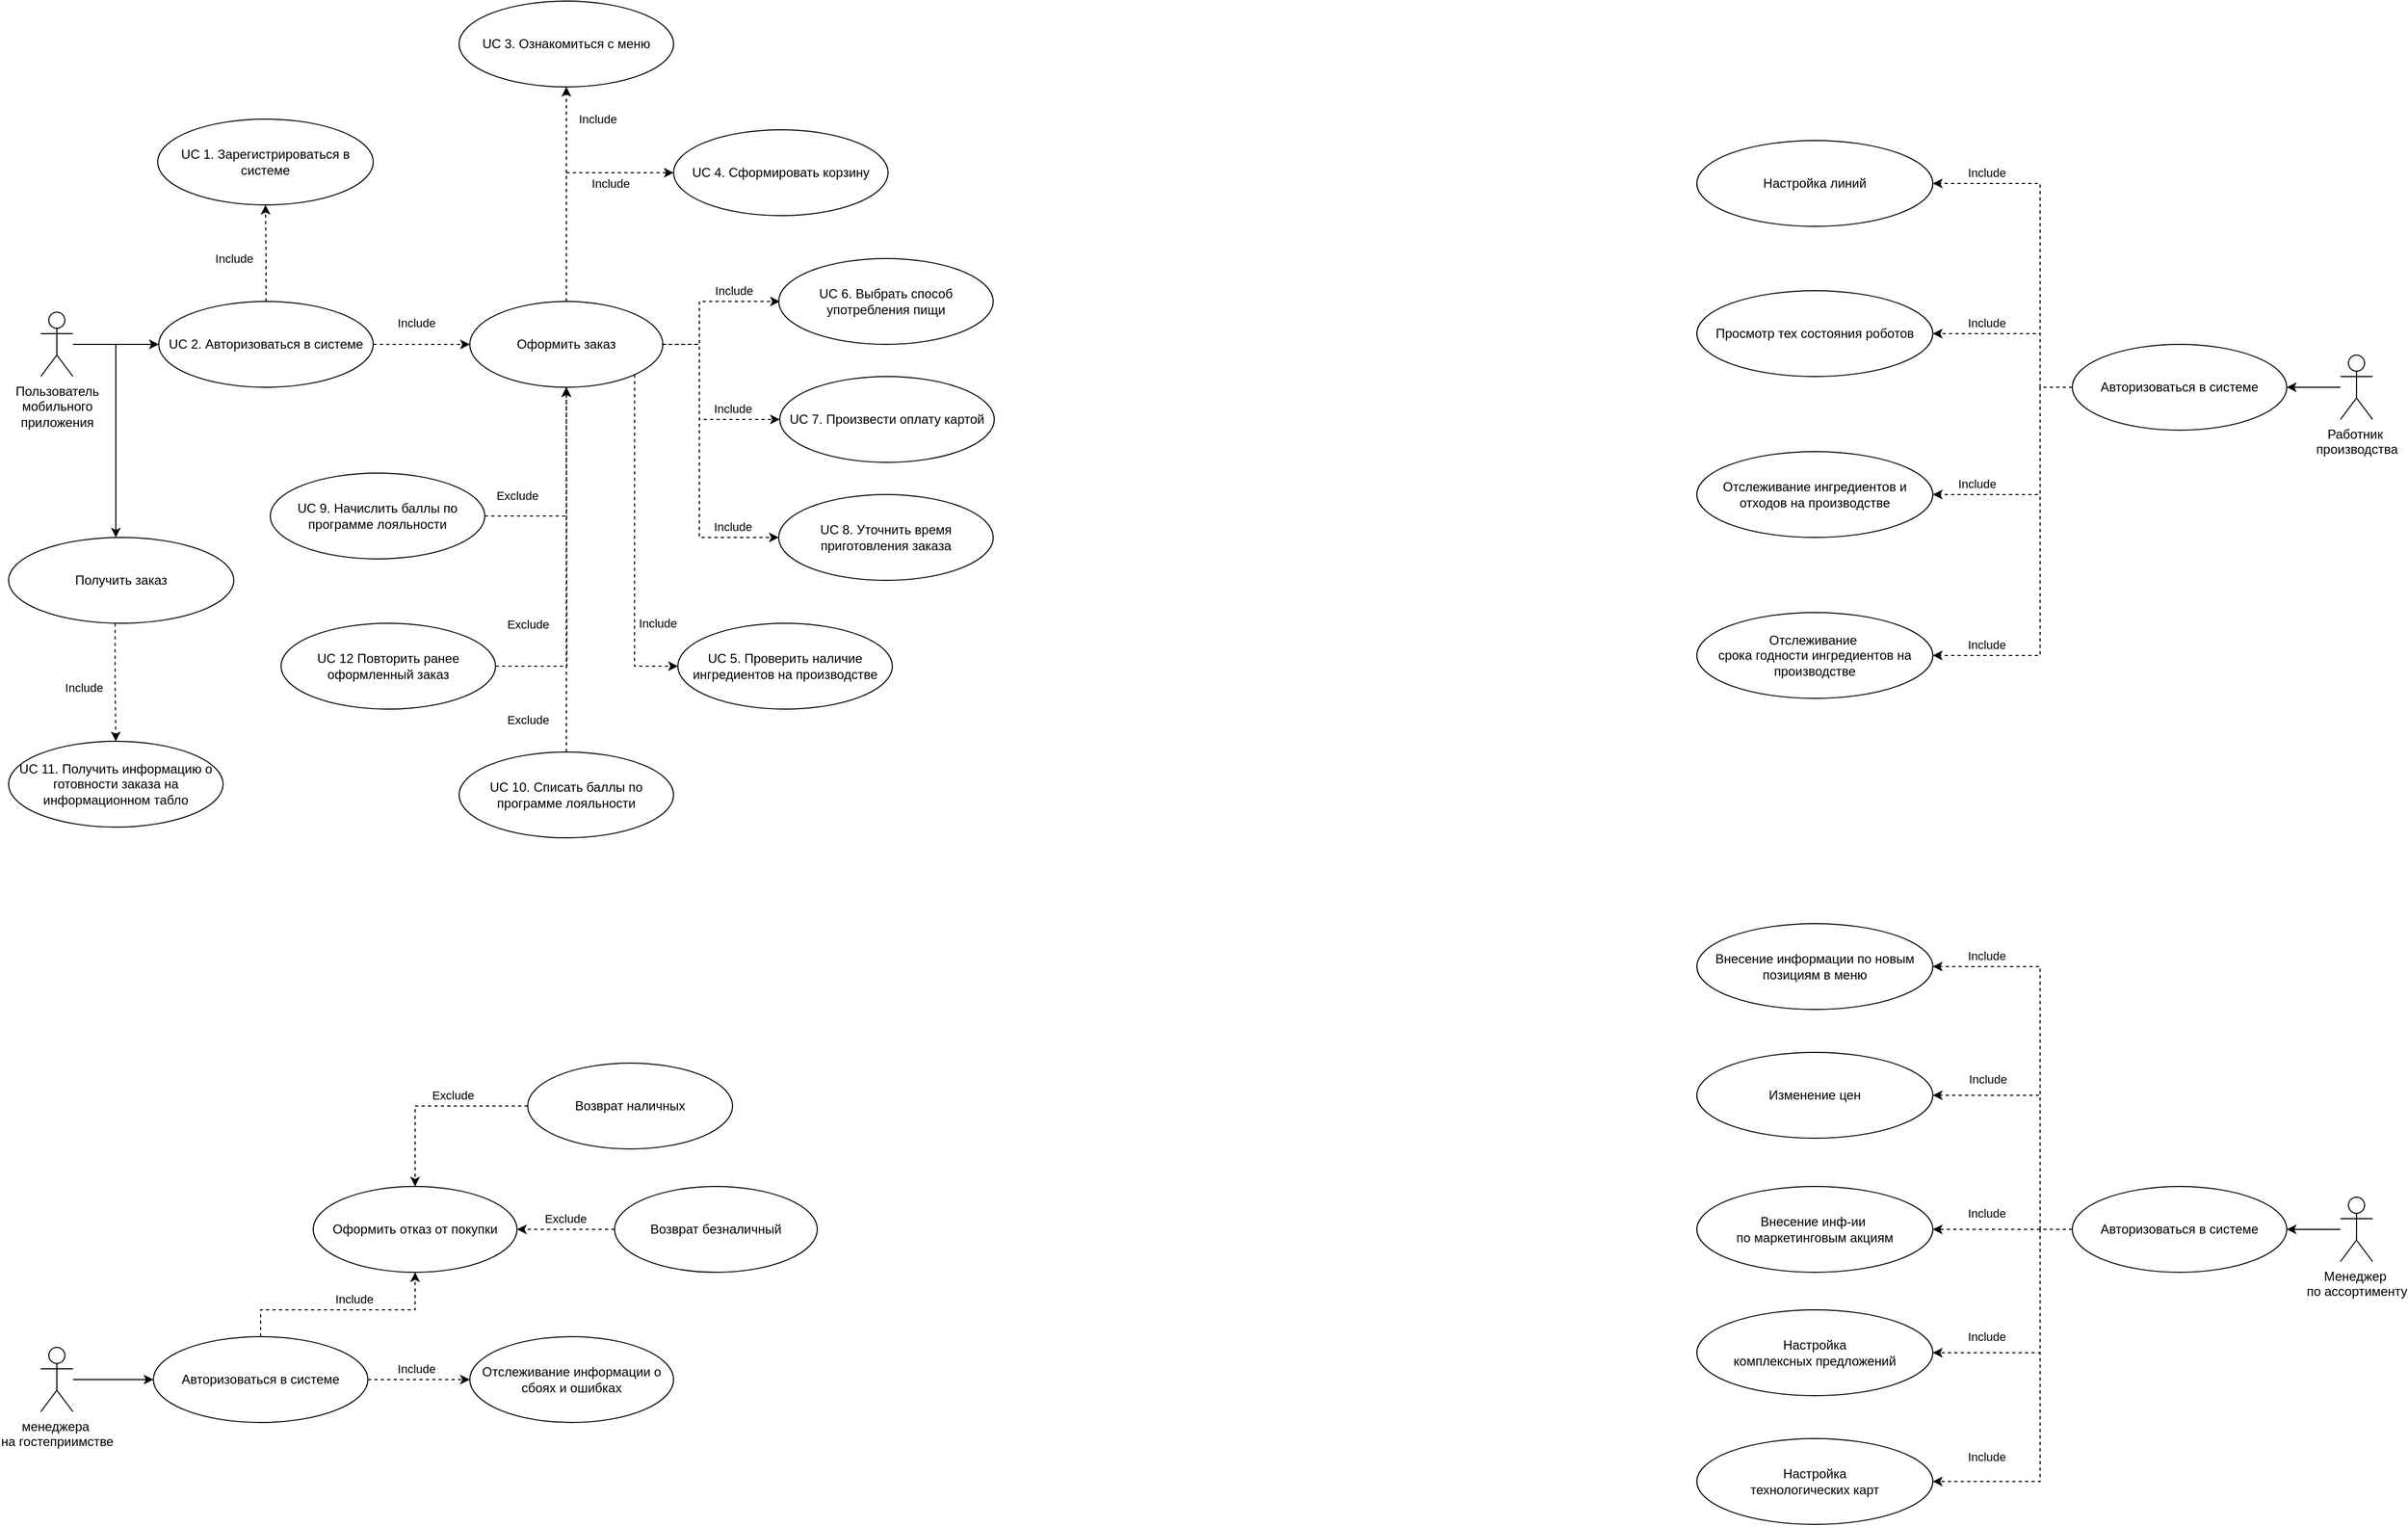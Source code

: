 <mxfile version="24.7.8">
  <diagram name="Use Case Диаграмма" id="fJJq1XX_mRZzDXfVeCcK">
    <mxGraphModel dx="892" dy="957" grid="1" gridSize="10" guides="1" tooltips="1" connect="1" arrows="1" fold="1" page="1" pageScale="1" pageWidth="2336" pageHeight="1654" math="0" shadow="0">
      <root>
        <mxCell id="0" />
        <mxCell id="1" parent="0" />
        <mxCell id="2KnxjuEomBfJzouwD6Fb-40" style="edgeStyle=orthogonalEdgeStyle;rounded=0;orthogonalLoop=1;jettySize=auto;html=1;" parent="1" source="2KnxjuEomBfJzouwD6Fb-1" target="WVVziGgROj0bDpGngW4Q-1" edge="1">
          <mxGeometry relative="1" as="geometry">
            <Array as="points">
              <mxPoint x="166" y="360" />
            </Array>
            <mxPoint x="176" y="670" as="targetPoint" />
          </mxGeometry>
        </mxCell>
        <mxCell id="2KnxjuEomBfJzouwD6Fb-1" value="Пользователь&lt;div&gt;мобильного&lt;/div&gt;&lt;div&gt;приложения&lt;/div&gt;" style="shape=umlActor;verticalLabelPosition=bottom;verticalAlign=top;html=1;outlineConnect=0;" parent="1" vertex="1">
          <mxGeometry x="96" y="330" width="30" height="60" as="geometry" />
        </mxCell>
        <mxCell id="2KnxjuEomBfJzouwD6Fb-2" value="UC 3. Ознакомиться с меню" style="ellipse;whiteSpace=wrap;html=1;" parent="1" vertex="1">
          <mxGeometry x="486" y="40" width="200" height="80" as="geometry" />
        </mxCell>
        <mxCell id="WVVziGgROj0bDpGngW4Q-11" style="edgeStyle=orthogonalEdgeStyle;rounded=0;orthogonalLoop=1;jettySize=auto;html=1;entryX=0;entryY=0.5;entryDx=0;entryDy=0;" parent="1" source="2KnxjuEomBfJzouwD6Fb-4" target="fuGRsd_ZNtnHL-tRLTo3-11" edge="1">
          <mxGeometry relative="1" as="geometry" />
        </mxCell>
        <mxCell id="2KnxjuEomBfJzouwD6Fb-4" value="менеджера&amp;nbsp;&lt;div&gt;на гостеприимстве&lt;/div&gt;" style="shape=umlActor;verticalLabelPosition=bottom;verticalAlign=top;html=1;outlineConnect=0;" parent="1" vertex="1">
          <mxGeometry x="96" y="1295" width="30" height="60" as="geometry" />
        </mxCell>
        <mxCell id="2KnxjuEomBfJzouwD6Fb-5" value="Работник&amp;nbsp;&lt;div&gt;производства&lt;/div&gt;" style="shape=umlActor;verticalLabelPosition=bottom;verticalAlign=top;html=1;outlineConnect=0;" parent="1" vertex="1">
          <mxGeometry x="2240" y="370" width="30" height="60" as="geometry" />
        </mxCell>
        <mxCell id="2KnxjuEomBfJzouwD6Fb-22" style="edgeStyle=orthogonalEdgeStyle;rounded=0;orthogonalLoop=1;jettySize=auto;html=1;entryX=0.5;entryY=1;entryDx=0;entryDy=0;dashed=1;exitX=0.5;exitY=0;exitDx=0;exitDy=0;" parent="1" source="2KnxjuEomBfJzouwD6Fb-7" target="2KnxjuEomBfJzouwD6Fb-2" edge="1">
          <mxGeometry relative="1" as="geometry" />
        </mxCell>
        <mxCell id="JKTobScpTLqDX-uIJul1-3" value="Include" style="edgeLabel;html=1;align=center;verticalAlign=middle;resizable=0;points=[];" parent="2KnxjuEomBfJzouwD6Fb-22" vertex="1" connectable="0">
          <mxGeometry x="0.391" y="1" relative="1" as="geometry">
            <mxPoint x="30" y="-31" as="offset" />
          </mxGeometry>
        </mxCell>
        <mxCell id="2KnxjuEomBfJzouwD6Fb-36" style="edgeStyle=orthogonalEdgeStyle;rounded=0;orthogonalLoop=1;jettySize=auto;html=1;dashed=1;entryX=0;entryY=0.5;entryDx=0;entryDy=0;" parent="1" source="2KnxjuEomBfJzouwD6Fb-7" target="2KnxjuEomBfJzouwD6Fb-17" edge="1">
          <mxGeometry relative="1" as="geometry">
            <Array as="points">
              <mxPoint x="586" y="200" />
            </Array>
          </mxGeometry>
        </mxCell>
        <mxCell id="JKTobScpTLqDX-uIJul1-2" value="Include" style="edgeLabel;html=1;align=center;verticalAlign=middle;resizable=0;points=[];" parent="2KnxjuEomBfJzouwD6Fb-36" vertex="1" connectable="0">
          <mxGeometry x="0.297" y="3" relative="1" as="geometry">
            <mxPoint x="18" y="13" as="offset" />
          </mxGeometry>
        </mxCell>
        <mxCell id="WVVziGgROj0bDpGngW4Q-5" style="edgeStyle=orthogonalEdgeStyle;rounded=0;orthogonalLoop=1;jettySize=auto;html=1;dashed=1;entryX=0;entryY=0.5;entryDx=0;entryDy=0;exitX=1;exitY=0.5;exitDx=0;exitDy=0;" parent="1" source="2KnxjuEomBfJzouwD6Fb-7" target="2KnxjuEomBfJzouwD6Fb-15" edge="1">
          <mxGeometry relative="1" as="geometry">
            <Array as="points">
              <mxPoint x="710" y="360" />
              <mxPoint x="710" y="430" />
            </Array>
            <mxPoint x="686" y="360" as="sourcePoint" />
            <mxPoint x="797" y="320" as="targetPoint" />
          </mxGeometry>
        </mxCell>
        <mxCell id="JKTobScpTLqDX-uIJul1-1" value="Include" style="edgeLabel;html=1;align=center;verticalAlign=middle;resizable=0;points=[];" parent="WVVziGgROj0bDpGngW4Q-5" vertex="1" connectable="0">
          <mxGeometry x="0.23" y="2" relative="1" as="geometry">
            <mxPoint x="25" y="-8" as="offset" />
          </mxGeometry>
        </mxCell>
        <mxCell id="2KnxjuEomBfJzouwD6Fb-7" value="&lt;div&gt;Оформить заказ&lt;/div&gt;" style="ellipse;whiteSpace=wrap;html=1;" parent="1" vertex="1">
          <mxGeometry x="496" y="320" width="180" height="80" as="geometry" />
        </mxCell>
        <mxCell id="2KnxjuEomBfJzouwD6Fb-15" value="UC 7. Произвести оплату картой" style="ellipse;whiteSpace=wrap;html=1;" parent="1" vertex="1">
          <mxGeometry x="785" y="390" width="200" height="80" as="geometry" />
        </mxCell>
        <mxCell id="2KnxjuEomBfJzouwD6Fb-17" value="UC 4. Сформировать корзину" style="ellipse;whiteSpace=wrap;html=1;" parent="1" vertex="1">
          <mxGeometry x="686" y="160" width="200" height="80" as="geometry" />
        </mxCell>
        <mxCell id="2KnxjuEomBfJzouwD6Fb-37" value="UC 1. Зарегистрироваться в системе" style="ellipse;whiteSpace=wrap;html=1;" parent="1" vertex="1">
          <mxGeometry x="205" y="150" width="201" height="80" as="geometry" />
        </mxCell>
        <mxCell id="WVVziGgROj0bDpGngW4Q-1" value="Получить заказ" style="ellipse;whiteSpace=wrap;html=1;" parent="1" vertex="1">
          <mxGeometry x="66" y="540" width="210" height="80" as="geometry" />
        </mxCell>
        <mxCell id="WVVziGgROj0bDpGngW4Q-10" value="Оформить отказ от покупки" style="ellipse;whiteSpace=wrap;html=1;" parent="1" vertex="1">
          <mxGeometry x="350" y="1145" width="190" height="80" as="geometry" />
        </mxCell>
        <mxCell id="WVVziGgROj0bDpGngW4Q-41" style="edgeStyle=orthogonalEdgeStyle;rounded=0;orthogonalLoop=1;jettySize=auto;html=1;dashed=1;" parent="1" source="WVVziGgROj0bDpGngW4Q-12" target="WVVziGgROj0bDpGngW4Q-10" edge="1">
          <mxGeometry relative="1" as="geometry" />
        </mxCell>
        <mxCell id="JKTobScpTLqDX-uIJul1-8" value="Exclude" style="edgeLabel;html=1;align=center;verticalAlign=middle;resizable=0;points=[];" parent="WVVziGgROj0bDpGngW4Q-41" vertex="1" connectable="0">
          <mxGeometry x="-0.219" y="-2" relative="1" as="geometry">
            <mxPoint y="-8" as="offset" />
          </mxGeometry>
        </mxCell>
        <mxCell id="WVVziGgROj0bDpGngW4Q-12" value="Возврат наличных" style="ellipse;whiteSpace=wrap;html=1;" parent="1" vertex="1">
          <mxGeometry x="550" y="1030" width="191" height="80" as="geometry" />
        </mxCell>
        <mxCell id="WVVziGgROj0bDpGngW4Q-42" style="edgeStyle=orthogonalEdgeStyle;rounded=0;orthogonalLoop=1;jettySize=auto;html=1;dashed=1;" parent="1" source="WVVziGgROj0bDpGngW4Q-13" target="WVVziGgROj0bDpGngW4Q-10" edge="1">
          <mxGeometry relative="1" as="geometry" />
        </mxCell>
        <mxCell id="JKTobScpTLqDX-uIJul1-9" value="Exclude" style="edgeLabel;html=1;align=center;verticalAlign=middle;resizable=0;points=[];" parent="WVVziGgROj0bDpGngW4Q-42" vertex="1" connectable="0">
          <mxGeometry x="0.161" y="-2" relative="1" as="geometry">
            <mxPoint x="7" y="-8" as="offset" />
          </mxGeometry>
        </mxCell>
        <mxCell id="WVVziGgROj0bDpGngW4Q-13" value="Возврат безналичный" style="ellipse;whiteSpace=wrap;html=1;" parent="1" vertex="1">
          <mxGeometry x="631" y="1145" width="189" height="80" as="geometry" />
        </mxCell>
        <mxCell id="WVVziGgROj0bDpGngW4Q-16" value="Отслеживание информации о сбоях и ошибках" style="ellipse;whiteSpace=wrap;html=1;" parent="1" vertex="1">
          <mxGeometry x="496" y="1285" width="190" height="80" as="geometry" />
        </mxCell>
        <mxCell id="WVVziGgROj0bDpGngW4Q-18" value="Просмотр тех состояния роботов" style="ellipse;whiteSpace=wrap;html=1;" parent="1" vertex="1">
          <mxGeometry x="1640" y="310" width="220" height="80" as="geometry" />
        </mxCell>
        <mxCell id="fuGRsd_ZNtnHL-tRLTo3-41" style="edgeStyle=orthogonalEdgeStyle;rounded=0;orthogonalLoop=1;jettySize=auto;html=1;" edge="1" parent="1" source="WVVziGgROj0bDpGngW4Q-24" target="fuGRsd_ZNtnHL-tRLTo3-40">
          <mxGeometry relative="1" as="geometry" />
        </mxCell>
        <mxCell id="WVVziGgROj0bDpGngW4Q-24" value="Менеджер&amp;nbsp;&lt;div&gt;&lt;span style=&quot;background-color: initial;&quot;&gt;по ассортименту&lt;/span&gt;&lt;br&gt;&lt;/div&gt;" style="shape=umlActor;verticalLabelPosition=bottom;verticalAlign=top;html=1;outlineConnect=0;" parent="1" vertex="1">
          <mxGeometry x="2240" y="1155" width="30" height="60" as="geometry" />
        </mxCell>
        <mxCell id="WVVziGgROj0bDpGngW4Q-25" value="Изменение цен" style="ellipse;whiteSpace=wrap;html=1;" parent="1" vertex="1">
          <mxGeometry x="1640" y="1020" width="220" height="80" as="geometry" />
        </mxCell>
        <mxCell id="WVVziGgROj0bDpGngW4Q-26" value="Внесение инф-ии&amp;nbsp;&lt;div&gt;по маркетинговым акциям&lt;/div&gt;" style="ellipse;whiteSpace=wrap;html=1;" parent="1" vertex="1">
          <mxGeometry x="1640" y="1145" width="220" height="80" as="geometry" />
        </mxCell>
        <mxCell id="WVVziGgROj0bDpGngW4Q-27" value="&lt;div&gt;Настройка&lt;/div&gt;&lt;div&gt;комплексных предложений&lt;/div&gt;" style="ellipse;whiteSpace=wrap;html=1;" parent="1" vertex="1">
          <mxGeometry x="1640" y="1260" width="220" height="80" as="geometry" />
        </mxCell>
        <mxCell id="WVVziGgROj0bDpGngW4Q-28" value="Настройка&lt;div&gt;технологических карт&lt;/div&gt;" style="ellipse;whiteSpace=wrap;html=1;" parent="1" vertex="1">
          <mxGeometry x="1640" y="1380" width="220" height="80" as="geometry" />
        </mxCell>
        <mxCell id="RK_-q4mZu8b8Ad0vriyA-3" value="Внесение информации по новым позициям в меню" style="ellipse;whiteSpace=wrap;html=1;" parent="1" vertex="1">
          <mxGeometry x="1640" y="900" width="220" height="80" as="geometry" />
        </mxCell>
        <mxCell id="3RgpwWAc2uI96QLU7Ao8-4" value="Настройка линий" style="ellipse;whiteSpace=wrap;html=1;" parent="1" vertex="1">
          <mxGeometry x="1640" y="170" width="220" height="80" as="geometry" />
        </mxCell>
        <mxCell id="3RgpwWAc2uI96QLU7Ao8-6" value="Отслеживание ингредиентов и отходов на производстве" style="ellipse;whiteSpace=wrap;html=1;" parent="1" vertex="1">
          <mxGeometry x="1640" y="460" width="220" height="80" as="geometry" />
        </mxCell>
        <mxCell id="3RgpwWAc2uI96QLU7Ao8-7" value="Отслеживание&amp;nbsp;&lt;div&gt;срока годности ингредиентов на производстве&lt;/div&gt;" style="ellipse;whiteSpace=wrap;html=1;" parent="1" vertex="1">
          <mxGeometry x="1640" y="610" width="220" height="80" as="geometry" />
        </mxCell>
        <mxCell id="UeGWLzC9heVgN8gd-0fB-1" value="UC 10. Списать баллы по программе лояльности" style="ellipse;whiteSpace=wrap;html=1;" parent="1" vertex="1">
          <mxGeometry x="486" y="740" width="200" height="80" as="geometry" />
        </mxCell>
        <mxCell id="UeGWLzC9heVgN8gd-0fB-2" style="edgeStyle=orthogonalEdgeStyle;rounded=0;orthogonalLoop=1;jettySize=auto;html=1;dashed=1;exitX=0.5;exitY=0;exitDx=0;exitDy=0;entryX=0.5;entryY=1;entryDx=0;entryDy=0;" parent="1" source="UeGWLzC9heVgN8gd-0fB-1" target="2KnxjuEomBfJzouwD6Fb-7" edge="1">
          <mxGeometry relative="1" as="geometry">
            <Array as="points" />
            <mxPoint x="773" y="690" as="sourcePoint" />
            <mxPoint x="666" y="520" as="targetPoint" />
          </mxGeometry>
        </mxCell>
        <mxCell id="UeGWLzC9heVgN8gd-0fB-3" value="Exclude" style="edgeLabel;html=1;align=center;verticalAlign=middle;resizable=0;points=[];" parent="UeGWLzC9heVgN8gd-0fB-2" vertex="1" connectable="0">
          <mxGeometry x="0.471" y="-1" relative="1" as="geometry">
            <mxPoint x="-37" y="131" as="offset" />
          </mxGeometry>
        </mxCell>
        <mxCell id="UeGWLzC9heVgN8gd-0fB-4" value="UC 11. Получить информацию о готовности заказа на информационном табло" style="ellipse;whiteSpace=wrap;html=1;" parent="1" vertex="1">
          <mxGeometry x="66" y="730" width="200" height="80" as="geometry" />
        </mxCell>
        <mxCell id="UeGWLzC9heVgN8gd-0fB-5" style="edgeStyle=orthogonalEdgeStyle;rounded=0;orthogonalLoop=1;jettySize=auto;html=1;dashed=1;exitX=0.473;exitY=1.002;exitDx=0;exitDy=0;exitPerimeter=0;" parent="1" source="WVVziGgROj0bDpGngW4Q-1" target="UeGWLzC9heVgN8gd-0fB-4" edge="1">
          <mxGeometry relative="1" as="geometry">
            <Array as="points" />
            <mxPoint x="170" y="630" as="sourcePoint" />
            <mxPoint x="236" y="690" as="targetPoint" />
          </mxGeometry>
        </mxCell>
        <mxCell id="UeGWLzC9heVgN8gd-0fB-6" value="Include" style="edgeLabel;html=1;align=center;verticalAlign=middle;resizable=0;points=[];" parent="UeGWLzC9heVgN8gd-0fB-5" vertex="1" connectable="0">
          <mxGeometry x="0.23" y="2" relative="1" as="geometry">
            <mxPoint x="-32" y="-8" as="offset" />
          </mxGeometry>
        </mxCell>
        <mxCell id="UeGWLzC9heVgN8gd-0fB-10" value="UC 6. Выбрать способ употребления пищи" style="ellipse;whiteSpace=wrap;html=1;" parent="1" vertex="1">
          <mxGeometry x="784" y="280" width="200" height="80" as="geometry" />
        </mxCell>
        <mxCell id="-T9xcUHiztWpg0cBJrow-1" value="UC 12 Повторить ранее оформленный заказ" style="ellipse;whiteSpace=wrap;html=1;" parent="1" vertex="1">
          <mxGeometry x="320" y="620" width="200" height="80" as="geometry" />
        </mxCell>
        <mxCell id="-T9xcUHiztWpg0cBJrow-2" style="edgeStyle=orthogonalEdgeStyle;rounded=0;orthogonalLoop=1;jettySize=auto;html=1;dashed=1;" parent="1" source="-T9xcUHiztWpg0cBJrow-1" edge="1">
          <mxGeometry relative="1" as="geometry">
            <Array as="points" />
            <mxPoint x="775" y="772" as="sourcePoint" />
            <mxPoint x="586" y="400" as="targetPoint" />
          </mxGeometry>
        </mxCell>
        <mxCell id="-T9xcUHiztWpg0cBJrow-3" value="Exclude" style="edgeLabel;html=1;align=center;verticalAlign=middle;resizable=0;points=[];" parent="-T9xcUHiztWpg0cBJrow-2" vertex="1" connectable="0">
          <mxGeometry x="0.471" y="-1" relative="1" as="geometry">
            <mxPoint x="-37" y="223" as="offset" />
          </mxGeometry>
        </mxCell>
        <mxCell id="S9_bSr18i5k56wxXJ2rg-1" value="UC 9.&amp;nbsp;Начислить баллы по программе лояльности" style="ellipse;whiteSpace=wrap;html=1;" parent="1" vertex="1">
          <mxGeometry x="310" y="480" width="200" height="80" as="geometry" />
        </mxCell>
        <mxCell id="S9_bSr18i5k56wxXJ2rg-2" style="edgeStyle=orthogonalEdgeStyle;rounded=0;orthogonalLoop=1;jettySize=auto;html=1;dashed=1;exitX=1;exitY=0.5;exitDx=0;exitDy=0;" parent="1" source="S9_bSr18i5k56wxXJ2rg-1" edge="1">
          <mxGeometry relative="1" as="geometry">
            <Array as="points">
              <mxPoint x="586" y="520" />
            </Array>
            <mxPoint x="520" y="650" as="sourcePoint" />
            <mxPoint x="586" y="400" as="targetPoint" />
          </mxGeometry>
        </mxCell>
        <mxCell id="S9_bSr18i5k56wxXJ2rg-3" value="Exclude" style="edgeLabel;html=1;align=center;verticalAlign=middle;resizable=0;points=[];" parent="S9_bSr18i5k56wxXJ2rg-2" vertex="1" connectable="0">
          <mxGeometry x="0.471" y="-1" relative="1" as="geometry">
            <mxPoint x="-47" y="49" as="offset" />
          </mxGeometry>
        </mxCell>
        <mxCell id="fuGRsd_ZNtnHL-tRLTo3-4" style="edgeStyle=orthogonalEdgeStyle;rounded=0;orthogonalLoop=1;jettySize=auto;html=1;dashed=1;entryX=0;entryY=0.5;entryDx=0;entryDy=0;exitX=1;exitY=0.5;exitDx=0;exitDy=0;" edge="1" parent="1">
          <mxGeometry relative="1" as="geometry">
            <Array as="points">
              <mxPoint x="710" y="360" />
              <mxPoint x="710" y="320" />
            </Array>
            <mxPoint x="675" y="360" as="sourcePoint" />
            <mxPoint x="785.0" y="320" as="targetPoint" />
          </mxGeometry>
        </mxCell>
        <mxCell id="fuGRsd_ZNtnHL-tRLTo3-5" value="Include" style="edgeLabel;html=1;align=center;verticalAlign=middle;resizable=0;points=[];" vertex="1" connectable="0" parent="fuGRsd_ZNtnHL-tRLTo3-4">
          <mxGeometry x="0.23" y="2" relative="1" as="geometry">
            <mxPoint x="14" y="-8" as="offset" />
          </mxGeometry>
        </mxCell>
        <mxCell id="fuGRsd_ZNtnHL-tRLTo3-8" style="edgeStyle=orthogonalEdgeStyle;rounded=0;orthogonalLoop=1;jettySize=auto;html=1;dashed=1;exitX=0.5;exitY=0;exitDx=0;exitDy=0;entryX=0.5;entryY=1;entryDx=0;entryDy=0;" edge="1" parent="1" source="3RgpwWAc2uI96QLU7Ao8-1" target="2KnxjuEomBfJzouwD6Fb-37">
          <mxGeometry relative="1" as="geometry">
            <mxPoint x="496" y="320" as="sourcePoint" />
            <mxPoint x="476" y="-10" as="targetPoint" />
            <Array as="points" />
          </mxGeometry>
        </mxCell>
        <mxCell id="fuGRsd_ZNtnHL-tRLTo3-9" value="Include" style="edgeLabel;html=1;align=center;verticalAlign=middle;resizable=0;points=[];" vertex="1" connectable="0" parent="fuGRsd_ZNtnHL-tRLTo3-8">
          <mxGeometry x="0.391" y="1" relative="1" as="geometry">
            <mxPoint x="-29" y="22" as="offset" />
          </mxGeometry>
        </mxCell>
        <mxCell id="fuGRsd_ZNtnHL-tRLTo3-11" value="Авторизоваться в системе" style="ellipse;whiteSpace=wrap;html=1;" vertex="1" parent="1">
          <mxGeometry x="201" y="1285" width="200" height="80" as="geometry" />
        </mxCell>
        <mxCell id="fuGRsd_ZNtnHL-tRLTo3-18" value="" style="edgeStyle=orthogonalEdgeStyle;rounded=0;orthogonalLoop=1;jettySize=auto;html=1;entryX=0;entryY=0.5;entryDx=0;entryDy=0;" edge="1" parent="1" source="2KnxjuEomBfJzouwD6Fb-1" target="3RgpwWAc2uI96QLU7Ao8-1">
          <mxGeometry relative="1" as="geometry">
            <mxPoint x="126" y="360" as="sourcePoint" />
            <mxPoint x="446" y="360" as="targetPoint" />
          </mxGeometry>
        </mxCell>
        <mxCell id="3RgpwWAc2uI96QLU7Ao8-1" value="UC 2.&amp;nbsp;Авторизоваться в системе" style="ellipse;whiteSpace=wrap;html=1;" parent="1" vertex="1">
          <mxGeometry x="206" y="320" width="200" height="80" as="geometry" />
        </mxCell>
        <mxCell id="fuGRsd_ZNtnHL-tRLTo3-19" style="edgeStyle=orthogonalEdgeStyle;rounded=0;orthogonalLoop=1;jettySize=auto;html=1;dashed=1;exitX=1;exitY=0.5;exitDx=0;exitDy=0;" edge="1" parent="1" source="3RgpwWAc2uI96QLU7Ao8-1">
          <mxGeometry relative="1" as="geometry">
            <Array as="points">
              <mxPoint x="476" y="360" />
              <mxPoint x="476" y="360" />
            </Array>
            <mxPoint x="596" y="330" as="sourcePoint" />
            <mxPoint x="496" y="360" as="targetPoint" />
          </mxGeometry>
        </mxCell>
        <mxCell id="fuGRsd_ZNtnHL-tRLTo3-20" value="Include" style="edgeLabel;html=1;align=center;verticalAlign=middle;resizable=0;points=[];" vertex="1" connectable="0" parent="fuGRsd_ZNtnHL-tRLTo3-19">
          <mxGeometry x="0.297" y="3" relative="1" as="geometry">
            <mxPoint x="-19" y="-17" as="offset" />
          </mxGeometry>
        </mxCell>
        <mxCell id="fuGRsd_ZNtnHL-tRLTo3-24" value="Авторизоваться в системе" style="ellipse;whiteSpace=wrap;html=1;" vertex="1" parent="1">
          <mxGeometry x="1990" y="360" width="200" height="80" as="geometry" />
        </mxCell>
        <mxCell id="fuGRsd_ZNtnHL-tRLTo3-27" style="edgeStyle=orthogonalEdgeStyle;rounded=0;orthogonalLoop=1;jettySize=auto;html=1;entryX=1;entryY=0.5;entryDx=0;entryDy=0;" edge="1" parent="1" source="2KnxjuEomBfJzouwD6Fb-5" target="fuGRsd_ZNtnHL-tRLTo3-24">
          <mxGeometry relative="1" as="geometry">
            <mxPoint x="2330" y="370" as="sourcePoint" />
            <mxPoint x="2240" y="530" as="targetPoint" />
          </mxGeometry>
        </mxCell>
        <mxCell id="fuGRsd_ZNtnHL-tRLTo3-28" style="edgeStyle=orthogonalEdgeStyle;rounded=0;orthogonalLoop=1;jettySize=auto;html=1;dashed=1;exitX=0;exitY=0.5;exitDx=0;exitDy=0;entryX=1;entryY=0.5;entryDx=0;entryDy=0;" edge="1" parent="1" source="fuGRsd_ZNtnHL-tRLTo3-24" target="3RgpwWAc2uI96QLU7Ao8-7">
          <mxGeometry relative="1" as="geometry">
            <mxPoint x="1960" y="430" as="sourcePoint" />
            <mxPoint x="2135" y="505" as="targetPoint" />
            <Array as="points">
              <mxPoint x="1960" y="400" />
              <mxPoint x="1960" y="650" />
            </Array>
          </mxGeometry>
        </mxCell>
        <mxCell id="fuGRsd_ZNtnHL-tRLTo3-29" value="Include" style="edgeLabel;html=1;align=center;verticalAlign=middle;resizable=0;points=[];" vertex="1" connectable="0" parent="fuGRsd_ZNtnHL-tRLTo3-28">
          <mxGeometry x="0.391" y="1" relative="1" as="geometry">
            <mxPoint x="-51" y="5" as="offset" />
          </mxGeometry>
        </mxCell>
        <mxCell id="fuGRsd_ZNtnHL-tRLTo3-30" style="edgeStyle=orthogonalEdgeStyle;rounded=0;orthogonalLoop=1;jettySize=auto;html=1;dashed=1;exitX=0;exitY=0.5;exitDx=0;exitDy=0;entryX=1;entryY=0.5;entryDx=0;entryDy=0;" edge="1" parent="1" source="fuGRsd_ZNtnHL-tRLTo3-24" target="3RgpwWAc2uI96QLU7Ao8-6">
          <mxGeometry relative="1" as="geometry">
            <mxPoint x="2020" y="380" as="sourcePoint" />
            <mxPoint x="1870" y="540" as="targetPoint" />
            <Array as="points">
              <mxPoint x="1960" y="400" />
              <mxPoint x="1960" y="500" />
            </Array>
          </mxGeometry>
        </mxCell>
        <mxCell id="fuGRsd_ZNtnHL-tRLTo3-31" value="Include" style="edgeLabel;html=1;align=center;verticalAlign=middle;resizable=0;points=[];" vertex="1" connectable="0" parent="fuGRsd_ZNtnHL-tRLTo3-30">
          <mxGeometry x="0.391" y="1" relative="1" as="geometry">
            <mxPoint x="-29" y="-11" as="offset" />
          </mxGeometry>
        </mxCell>
        <mxCell id="fuGRsd_ZNtnHL-tRLTo3-32" style="edgeStyle=orthogonalEdgeStyle;rounded=0;orthogonalLoop=1;jettySize=auto;html=1;dashed=1;exitX=0;exitY=0.5;exitDx=0;exitDy=0;entryX=1;entryY=0.5;entryDx=0;entryDy=0;" edge="1" parent="1" source="fuGRsd_ZNtnHL-tRLTo3-24" target="WVVziGgROj0bDpGngW4Q-18">
          <mxGeometry relative="1" as="geometry">
            <mxPoint x="2020" y="380" as="sourcePoint" />
            <mxPoint x="1870" y="440" as="targetPoint" />
            <Array as="points">
              <mxPoint x="1960" y="400" />
              <mxPoint x="1960" y="350" />
            </Array>
          </mxGeometry>
        </mxCell>
        <mxCell id="fuGRsd_ZNtnHL-tRLTo3-33" value="Include" style="edgeLabel;html=1;align=center;verticalAlign=middle;resizable=0;points=[];" vertex="1" connectable="0" parent="fuGRsd_ZNtnHL-tRLTo3-32">
          <mxGeometry x="0.391" y="1" relative="1" as="geometry">
            <mxPoint x="-5" y="-11" as="offset" />
          </mxGeometry>
        </mxCell>
        <mxCell id="fuGRsd_ZNtnHL-tRLTo3-34" style="edgeStyle=orthogonalEdgeStyle;rounded=0;orthogonalLoop=1;jettySize=auto;html=1;dashed=1;exitX=0;exitY=0.5;exitDx=0;exitDy=0;entryX=1;entryY=0.5;entryDx=0;entryDy=0;" edge="1" parent="1" source="fuGRsd_ZNtnHL-tRLTo3-24" target="3RgpwWAc2uI96QLU7Ao8-4">
          <mxGeometry relative="1" as="geometry">
            <mxPoint x="2000" y="380" as="sourcePoint" />
            <mxPoint x="1870" y="330" as="targetPoint" />
            <Array as="points">
              <mxPoint x="1960" y="400" />
              <mxPoint x="1960" y="210" />
            </Array>
          </mxGeometry>
        </mxCell>
        <mxCell id="fuGRsd_ZNtnHL-tRLTo3-35" value="Include" style="edgeLabel;html=1;align=center;verticalAlign=middle;resizable=0;points=[];" vertex="1" connectable="0" parent="fuGRsd_ZNtnHL-tRLTo3-34">
          <mxGeometry x="0.391" y="1" relative="1" as="geometry">
            <mxPoint x="-48" y="-11" as="offset" />
          </mxGeometry>
        </mxCell>
        <mxCell id="fuGRsd_ZNtnHL-tRLTo3-36" style="edgeStyle=orthogonalEdgeStyle;rounded=0;orthogonalLoop=1;jettySize=auto;html=1;dashed=1;entryX=0;entryY=0.5;entryDx=0;entryDy=0;exitX=1;exitY=0.5;exitDx=0;exitDy=0;" edge="1" parent="1" source="fuGRsd_ZNtnHL-tRLTo3-11" target="WVVziGgROj0bDpGngW4Q-16">
          <mxGeometry relative="1" as="geometry">
            <Array as="points">
              <mxPoint x="470" y="1325" />
              <mxPoint x="470" y="1325" />
            </Array>
            <mxPoint x="420" y="1320" as="sourcePoint" />
            <mxPoint x="529" y="1390" as="targetPoint" />
          </mxGeometry>
        </mxCell>
        <mxCell id="fuGRsd_ZNtnHL-tRLTo3-37" value="Include" style="edgeLabel;html=1;align=center;verticalAlign=middle;resizable=0;points=[];" vertex="1" connectable="0" parent="fuGRsd_ZNtnHL-tRLTo3-36">
          <mxGeometry x="0.23" y="2" relative="1" as="geometry">
            <mxPoint x="-14" y="-8" as="offset" />
          </mxGeometry>
        </mxCell>
        <mxCell id="fuGRsd_ZNtnHL-tRLTo3-38" style="edgeStyle=orthogonalEdgeStyle;rounded=0;orthogonalLoop=1;jettySize=auto;html=1;dashed=1;entryX=0.5;entryY=1;entryDx=0;entryDy=0;exitX=0.5;exitY=0;exitDx=0;exitDy=0;" edge="1" parent="1" source="fuGRsd_ZNtnHL-tRLTo3-11" target="WVVziGgROj0bDpGngW4Q-10">
          <mxGeometry relative="1" as="geometry">
            <Array as="points">
              <mxPoint x="301" y="1260" />
              <mxPoint x="445" y="1260" />
            </Array>
            <mxPoint x="411" y="1335" as="sourcePoint" />
            <mxPoint x="506" y="1335" as="targetPoint" />
          </mxGeometry>
        </mxCell>
        <mxCell id="fuGRsd_ZNtnHL-tRLTo3-39" value="Include" style="edgeLabel;html=1;align=center;verticalAlign=middle;resizable=0;points=[];" vertex="1" connectable="0" parent="fuGRsd_ZNtnHL-tRLTo3-38">
          <mxGeometry x="0.23" y="2" relative="1" as="geometry">
            <mxPoint x="-14" y="-8" as="offset" />
          </mxGeometry>
        </mxCell>
        <mxCell id="fuGRsd_ZNtnHL-tRLTo3-40" value="Авторизоваться в системе" style="ellipse;whiteSpace=wrap;html=1;" vertex="1" parent="1">
          <mxGeometry x="1990" y="1145" width="200" height="80" as="geometry" />
        </mxCell>
        <mxCell id="fuGRsd_ZNtnHL-tRLTo3-42" style="edgeStyle=orthogonalEdgeStyle;rounded=0;orthogonalLoop=1;jettySize=auto;html=1;dashed=1;exitX=0;exitY=0.5;exitDx=0;exitDy=0;entryX=1;entryY=0.5;entryDx=0;entryDy=0;" edge="1" parent="1" source="fuGRsd_ZNtnHL-tRLTo3-40" target="WVVziGgROj0bDpGngW4Q-28">
          <mxGeometry relative="1" as="geometry">
            <mxPoint x="1990" y="1175" as="sourcePoint" />
            <mxPoint x="1860" y="1425" as="targetPoint" />
            <Array as="points">
              <mxPoint x="1960" y="1185" />
              <mxPoint x="1960" y="1420" />
            </Array>
          </mxGeometry>
        </mxCell>
        <mxCell id="fuGRsd_ZNtnHL-tRLTo3-43" value="Include" style="edgeLabel;html=1;align=center;verticalAlign=middle;resizable=0;points=[];" vertex="1" connectable="0" parent="fuGRsd_ZNtnHL-tRLTo3-42">
          <mxGeometry x="0.391" y="1" relative="1" as="geometry">
            <mxPoint x="-51" y="-12" as="offset" />
          </mxGeometry>
        </mxCell>
        <mxCell id="fuGRsd_ZNtnHL-tRLTo3-44" style="edgeStyle=orthogonalEdgeStyle;rounded=0;orthogonalLoop=1;jettySize=auto;html=1;dashed=1;exitX=0;exitY=0.5;exitDx=0;exitDy=0;entryX=1;entryY=0.5;entryDx=0;entryDy=0;" edge="1" parent="1" source="fuGRsd_ZNtnHL-tRLTo3-40" target="WVVziGgROj0bDpGngW4Q-27">
          <mxGeometry relative="1" as="geometry">
            <mxPoint x="2000" y="1195" as="sourcePoint" />
            <mxPoint x="1870" y="1430" as="targetPoint" />
            <Array as="points">
              <mxPoint x="1960" y="1185" />
              <mxPoint x="1960" y="1300" />
            </Array>
          </mxGeometry>
        </mxCell>
        <mxCell id="fuGRsd_ZNtnHL-tRLTo3-45" value="Include" style="edgeLabel;html=1;align=center;verticalAlign=middle;resizable=0;points=[];" vertex="1" connectable="0" parent="fuGRsd_ZNtnHL-tRLTo3-44">
          <mxGeometry x="0.391" y="1" relative="1" as="geometry">
            <mxPoint x="-25" y="-16" as="offset" />
          </mxGeometry>
        </mxCell>
        <mxCell id="fuGRsd_ZNtnHL-tRLTo3-46" style="edgeStyle=orthogonalEdgeStyle;rounded=0;orthogonalLoop=1;jettySize=auto;html=1;dashed=1;exitX=0;exitY=0.5;exitDx=0;exitDy=0;entryX=1;entryY=0.5;entryDx=0;entryDy=0;" edge="1" parent="1" source="fuGRsd_ZNtnHL-tRLTo3-40" target="WVVziGgROj0bDpGngW4Q-26">
          <mxGeometry relative="1" as="geometry">
            <mxPoint x="2000" y="1195" as="sourcePoint" />
            <mxPoint x="1870" y="1310" as="targetPoint" />
            <Array as="points">
              <mxPoint x="1980" y="1185" />
              <mxPoint x="1980" y="1185" />
            </Array>
          </mxGeometry>
        </mxCell>
        <mxCell id="fuGRsd_ZNtnHL-tRLTo3-47" value="Include" style="edgeLabel;html=1;align=center;verticalAlign=middle;resizable=0;points=[];" vertex="1" connectable="0" parent="fuGRsd_ZNtnHL-tRLTo3-46">
          <mxGeometry x="0.391" y="1" relative="1" as="geometry">
            <mxPoint x="10" y="-16" as="offset" />
          </mxGeometry>
        </mxCell>
        <mxCell id="fuGRsd_ZNtnHL-tRLTo3-48" style="edgeStyle=orthogonalEdgeStyle;rounded=0;orthogonalLoop=1;jettySize=auto;html=1;dashed=1;entryX=1;entryY=0.5;entryDx=0;entryDy=0;exitX=0;exitY=0.5;exitDx=0;exitDy=0;" edge="1" parent="1" source="fuGRsd_ZNtnHL-tRLTo3-40" target="WVVziGgROj0bDpGngW4Q-25">
          <mxGeometry relative="1" as="geometry">
            <mxPoint x="1980" y="1186" as="sourcePoint" />
            <mxPoint x="1870" y="1195" as="targetPoint" />
            <Array as="points">
              <mxPoint x="1960" y="1185" />
              <mxPoint x="1960" y="1060" />
            </Array>
          </mxGeometry>
        </mxCell>
        <mxCell id="fuGRsd_ZNtnHL-tRLTo3-49" value="Include" style="edgeLabel;html=1;align=center;verticalAlign=middle;resizable=0;points=[];" vertex="1" connectable="0" parent="fuGRsd_ZNtnHL-tRLTo3-48">
          <mxGeometry x="0.391" y="1" relative="1" as="geometry">
            <mxPoint x="-27" y="-16" as="offset" />
          </mxGeometry>
        </mxCell>
        <mxCell id="fuGRsd_ZNtnHL-tRLTo3-50" style="edgeStyle=orthogonalEdgeStyle;rounded=0;orthogonalLoop=1;jettySize=auto;html=1;dashed=1;entryX=1;entryY=0.5;entryDx=0;entryDy=0;exitX=0;exitY=0.5;exitDx=0;exitDy=0;" edge="1" parent="1" source="fuGRsd_ZNtnHL-tRLTo3-40" target="RK_-q4mZu8b8Ad0vriyA-3">
          <mxGeometry relative="1" as="geometry">
            <mxPoint x="2000" y="1195" as="sourcePoint" />
            <mxPoint x="1870" y="1070" as="targetPoint" />
            <Array as="points">
              <mxPoint x="1960" y="1185" />
              <mxPoint x="1960" y="940" />
            </Array>
          </mxGeometry>
        </mxCell>
        <mxCell id="fuGRsd_ZNtnHL-tRLTo3-51" value="Include" style="edgeLabel;html=1;align=center;verticalAlign=middle;resizable=0;points=[];" vertex="1" connectable="0" parent="fuGRsd_ZNtnHL-tRLTo3-50">
          <mxGeometry x="0.391" y="1" relative="1" as="geometry">
            <mxPoint x="-49" y="-24" as="offset" />
          </mxGeometry>
        </mxCell>
        <mxCell id="fuGRsd_ZNtnHL-tRLTo3-52" value="UC 8. Уточнить время приготовления заказа" style="ellipse;whiteSpace=wrap;html=1;" vertex="1" parent="1">
          <mxGeometry x="784" y="500" width="200" height="80" as="geometry" />
        </mxCell>
        <mxCell id="fuGRsd_ZNtnHL-tRLTo3-53" style="edgeStyle=orthogonalEdgeStyle;rounded=0;orthogonalLoop=1;jettySize=auto;html=1;dashed=1;entryX=0;entryY=0.5;entryDx=0;entryDy=0;exitX=1;exitY=0.5;exitDx=0;exitDy=0;" edge="1" parent="1" source="2KnxjuEomBfJzouwD6Fb-7" target="fuGRsd_ZNtnHL-tRLTo3-52">
          <mxGeometry relative="1" as="geometry">
            <Array as="points">
              <mxPoint x="710" y="360" />
              <mxPoint x="710" y="540" />
            </Array>
            <mxPoint x="686" y="370" as="sourcePoint" />
            <mxPoint x="795" y="440" as="targetPoint" />
          </mxGeometry>
        </mxCell>
        <mxCell id="fuGRsd_ZNtnHL-tRLTo3-54" value="Include" style="edgeLabel;html=1;align=center;verticalAlign=middle;resizable=0;points=[];" vertex="1" connectable="0" parent="fuGRsd_ZNtnHL-tRLTo3-53">
          <mxGeometry x="0.23" y="2" relative="1" as="geometry">
            <mxPoint x="29" y="27" as="offset" />
          </mxGeometry>
        </mxCell>
        <mxCell id="fuGRsd_ZNtnHL-tRLTo3-55" value="UC 5. Проверить наличие ингредиентов на производстве" style="ellipse;whiteSpace=wrap;html=1;" vertex="1" parent="1">
          <mxGeometry x="690" y="620" width="200" height="80" as="geometry" />
        </mxCell>
        <mxCell id="fuGRsd_ZNtnHL-tRLTo3-56" style="edgeStyle=orthogonalEdgeStyle;rounded=0;orthogonalLoop=1;jettySize=auto;html=1;dashed=1;entryX=0;entryY=0.5;entryDx=0;entryDy=0;exitX=1;exitY=1;exitDx=0;exitDy=0;" edge="1" parent="1" source="2KnxjuEomBfJzouwD6Fb-7" target="fuGRsd_ZNtnHL-tRLTo3-55">
          <mxGeometry relative="1" as="geometry">
            <Array as="points">
              <mxPoint x="650" y="660" />
            </Array>
            <mxPoint x="710" y="390" as="sourcePoint" />
            <mxPoint x="794" y="550" as="targetPoint" />
          </mxGeometry>
        </mxCell>
        <mxCell id="fuGRsd_ZNtnHL-tRLTo3-57" value="Include" style="edgeLabel;html=1;align=center;verticalAlign=middle;resizable=0;points=[];" vertex="1" connectable="0" parent="fuGRsd_ZNtnHL-tRLTo3-56">
          <mxGeometry x="0.23" y="2" relative="1" as="geometry">
            <mxPoint x="19" y="39" as="offset" />
          </mxGeometry>
        </mxCell>
      </root>
    </mxGraphModel>
  </diagram>
</mxfile>
